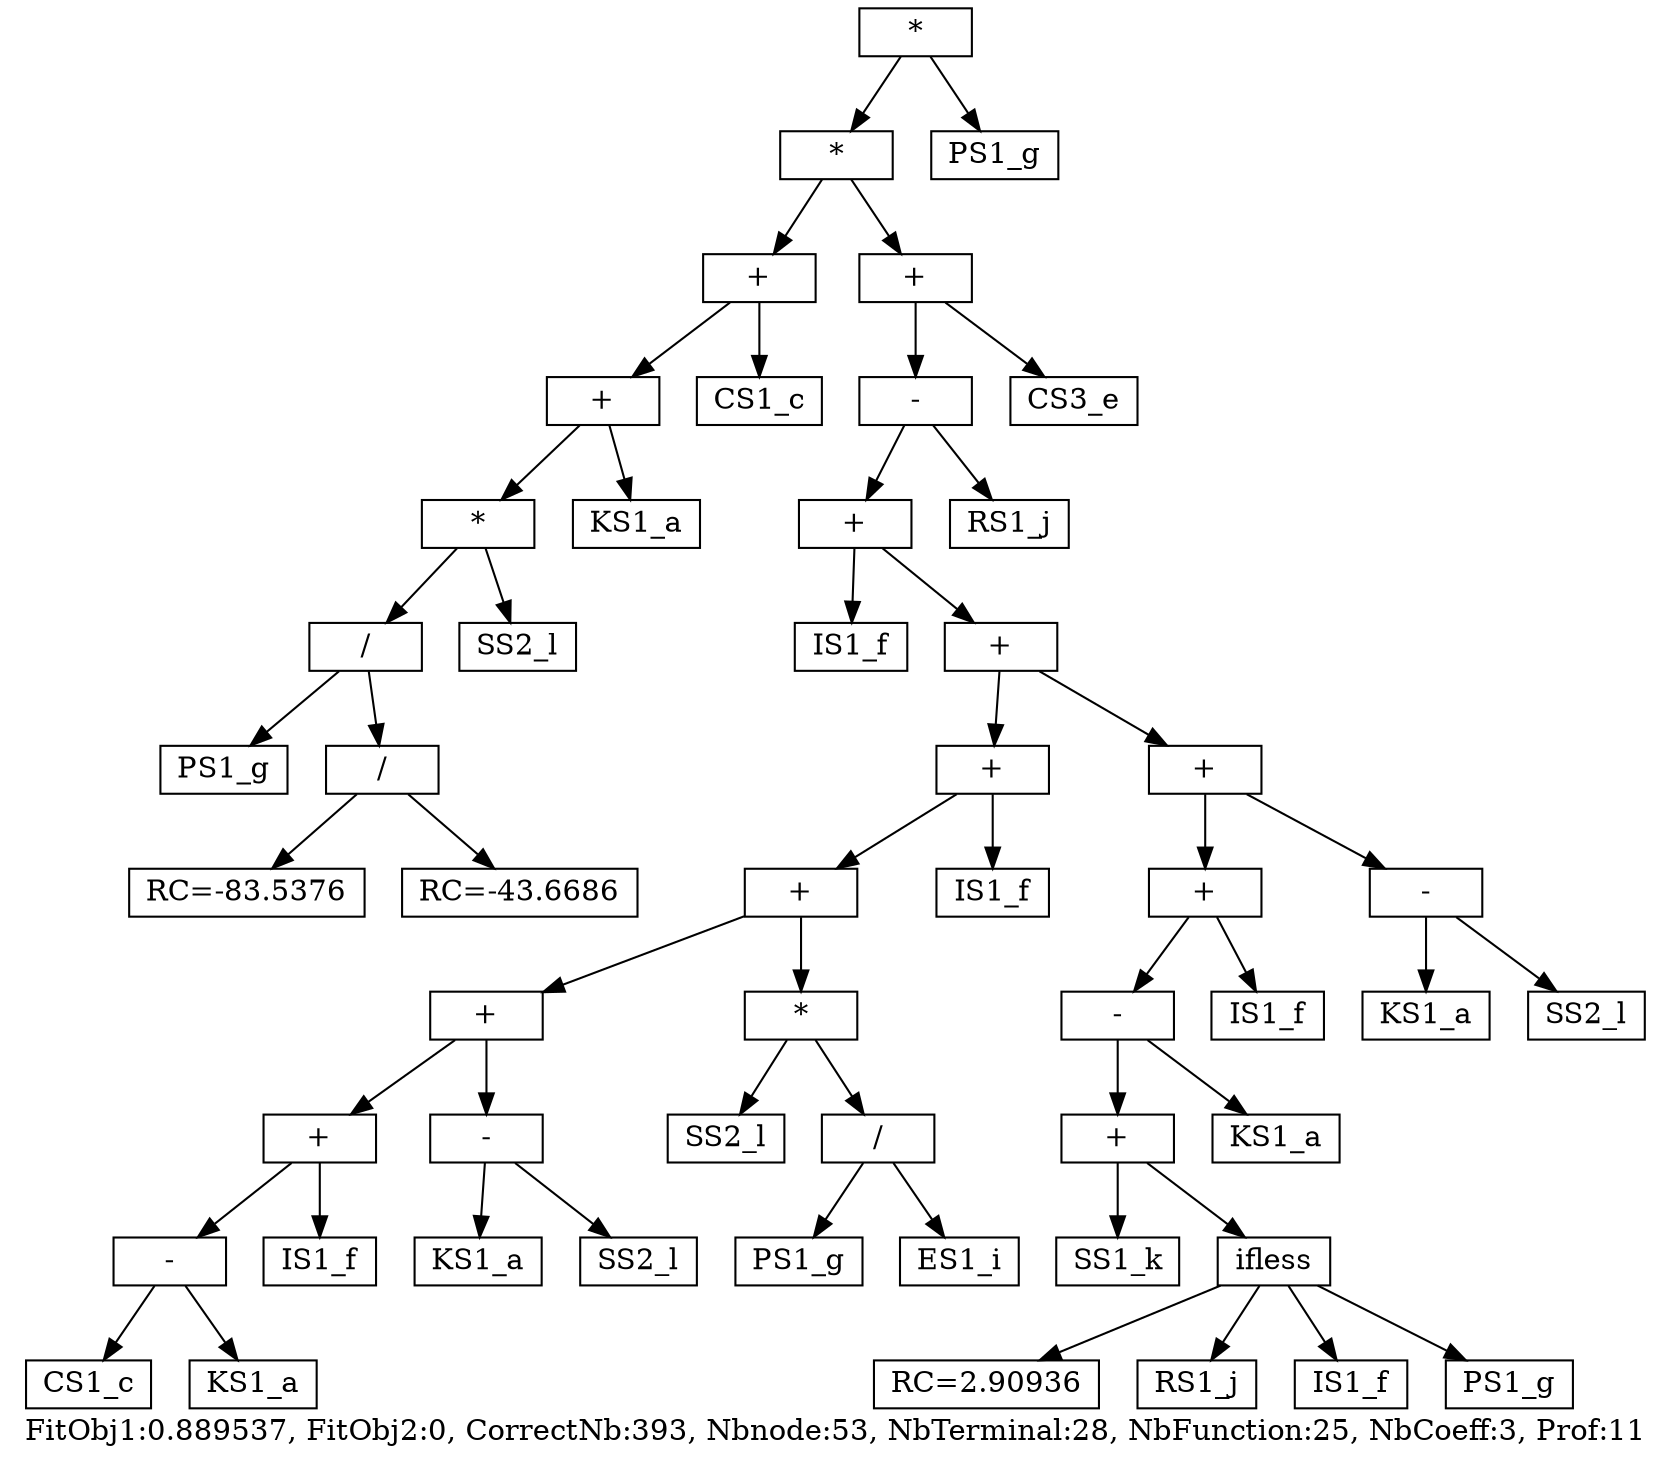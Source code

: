 #generation 50
digraph g {
node [shape = box, height=.1]
label = "FitObj1:0.889537, FitObj2:0, CorrectNb:393, Nbnode:53, NbTerminal:28, NbFunction:25, NbCoeff:3, Prof:11";
node0[label = "*"];
"node0"->"node1";
node1[label = "*"];
"node1"->"node2";
node2[label = "+"];
"node2"->"node3";
node3[label = "+"];
"node3"->"node4";
node4[label = "*"];
"node4"->"node5";
node5[label = "/"];
"node5"->"node6";
node6[label = "PS1_g"];
"node5"->"node7";
node7[label = "/"];
"node7"->"node8";
node8[label = "RC=-83.5376"];
"node7"->"node9";
node9[label = "RC=-43.6686"];
"node4"->"node10";
node10[label = "SS2_l"];
"node3"->"node11";
node11[label = "KS1_a"];
"node2"->"node12";
node12[label = "CS1_c"];
"node1"->"node13";
node13[label = "+"];
"node13"->"node14";
node14[label = "-"];
"node14"->"node15";
node15[label = "+"];
"node15"->"node16";
node16[label = "IS1_f"];
"node15"->"node17";
node17[label = "+"];
"node17"->"node18";
node18[label = "+"];
"node18"->"node19";
node19[label = "+"];
"node19"->"node20";
node20[label = "+"];
"node20"->"node21";
node21[label = "+"];
"node21"->"node22";
node22[label = "-"];
"node22"->"node23";
node23[label = "CS1_c"];
"node22"->"node24";
node24[label = "KS1_a"];
"node21"->"node25";
node25[label = "IS1_f"];
"node20"->"node26";
node26[label = "-"];
"node26"->"node27";
node27[label = "KS1_a"];
"node26"->"node28";
node28[label = "SS2_l"];
"node19"->"node29";
node29[label = "*"];
"node29"->"node30";
node30[label = "SS2_l"];
"node29"->"node31";
node31[label = "/"];
"node31"->"node32";
node32[label = "PS1_g"];
"node31"->"node33";
node33[label = "ES1_i"];
"node18"->"node34";
node34[label = "IS1_f"];
"node17"->"node35";
node35[label = "+"];
"node35"->"node36";
node36[label = "+"];
"node36"->"node37";
node37[label = "-"];
"node37"->"node38";
node38[label = "+"];
"node38"->"node39";
node39[label = "SS1_k"];
"node38"->"node40";
node40[label = "ifless"];
"node40"->"node41";
node41[label = "RC=2.90936"];
"node40"->"node42";
node42[label = "RS1_j"];
"node40"->"node43";
node43[label = "IS1_f"];
"node40"->"node44";
node44[label = "PS1_g"];
"node37"->"node45";
node45[label = "KS1_a"];
"node36"->"node46";
node46[label = "IS1_f"];
"node35"->"node47";
node47[label = "-"];
"node47"->"node48";
node48[label = "KS1_a"];
"node47"->"node49";
node49[label = "SS2_l"];
"node14"->"node50";
node50[label = "RS1_j"];
"node13"->"node51";
node51[label = "CS3_e"];
"node0"->"node52";
node52[label = "PS1_g"];
}
